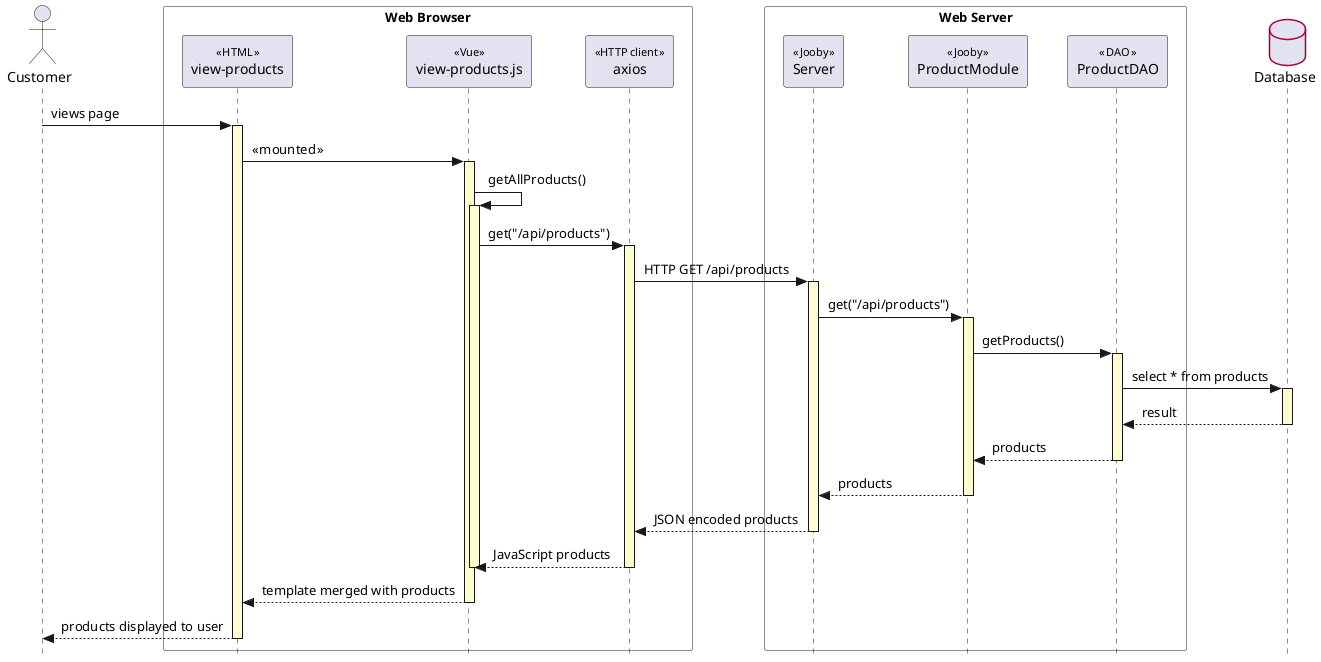 @startuml
' style tweaks to make the diagram a little more readable
skinparam {
	Style strictuml
	RoundCorner 5
	BoxPadding 35
	ParticipantPadding 15
    Padding 2

	Sequence {
		' make activations yellow too
		LifeLineBackgroundColor #FDFDCD

		' make stereotypes less ugly
		Stereotype {
			Font {
				Size 11
				Style plain
			}
		}
	}

   Database {
		BorderColor #A80036
	}

}

Actor Customer as user

box "             Web Browser             " #white
	Participant "view-products" as page << HTML >>
	user -> page++: views page
    participant "view-products.js" as controller <<Vue>>
    participant "axios" as axios <<HTTP client >>
end box

box "Web Server" #white
	Participant "Server" as service << Jooby >>
	Participant "ProductModule" as module << Jooby >>
	Participant "ProductDAO" as dao << DAO >>
end box

database "Database" as db

page -> controller++ : « mounted »
controller -> controller++ : getAllProducts()
controller -> axios++ : get("/api/products")
axios -> service++ : HTTP GET /api/products

service -> module++ : get("/api/products")
module -> dao++ : getProducts()
dao -> db++ : select * from products
return result
return products
return products
return JSON encoded products
return JavaScript products
controller --
return template merged with products
return products displayed to user
@enduml